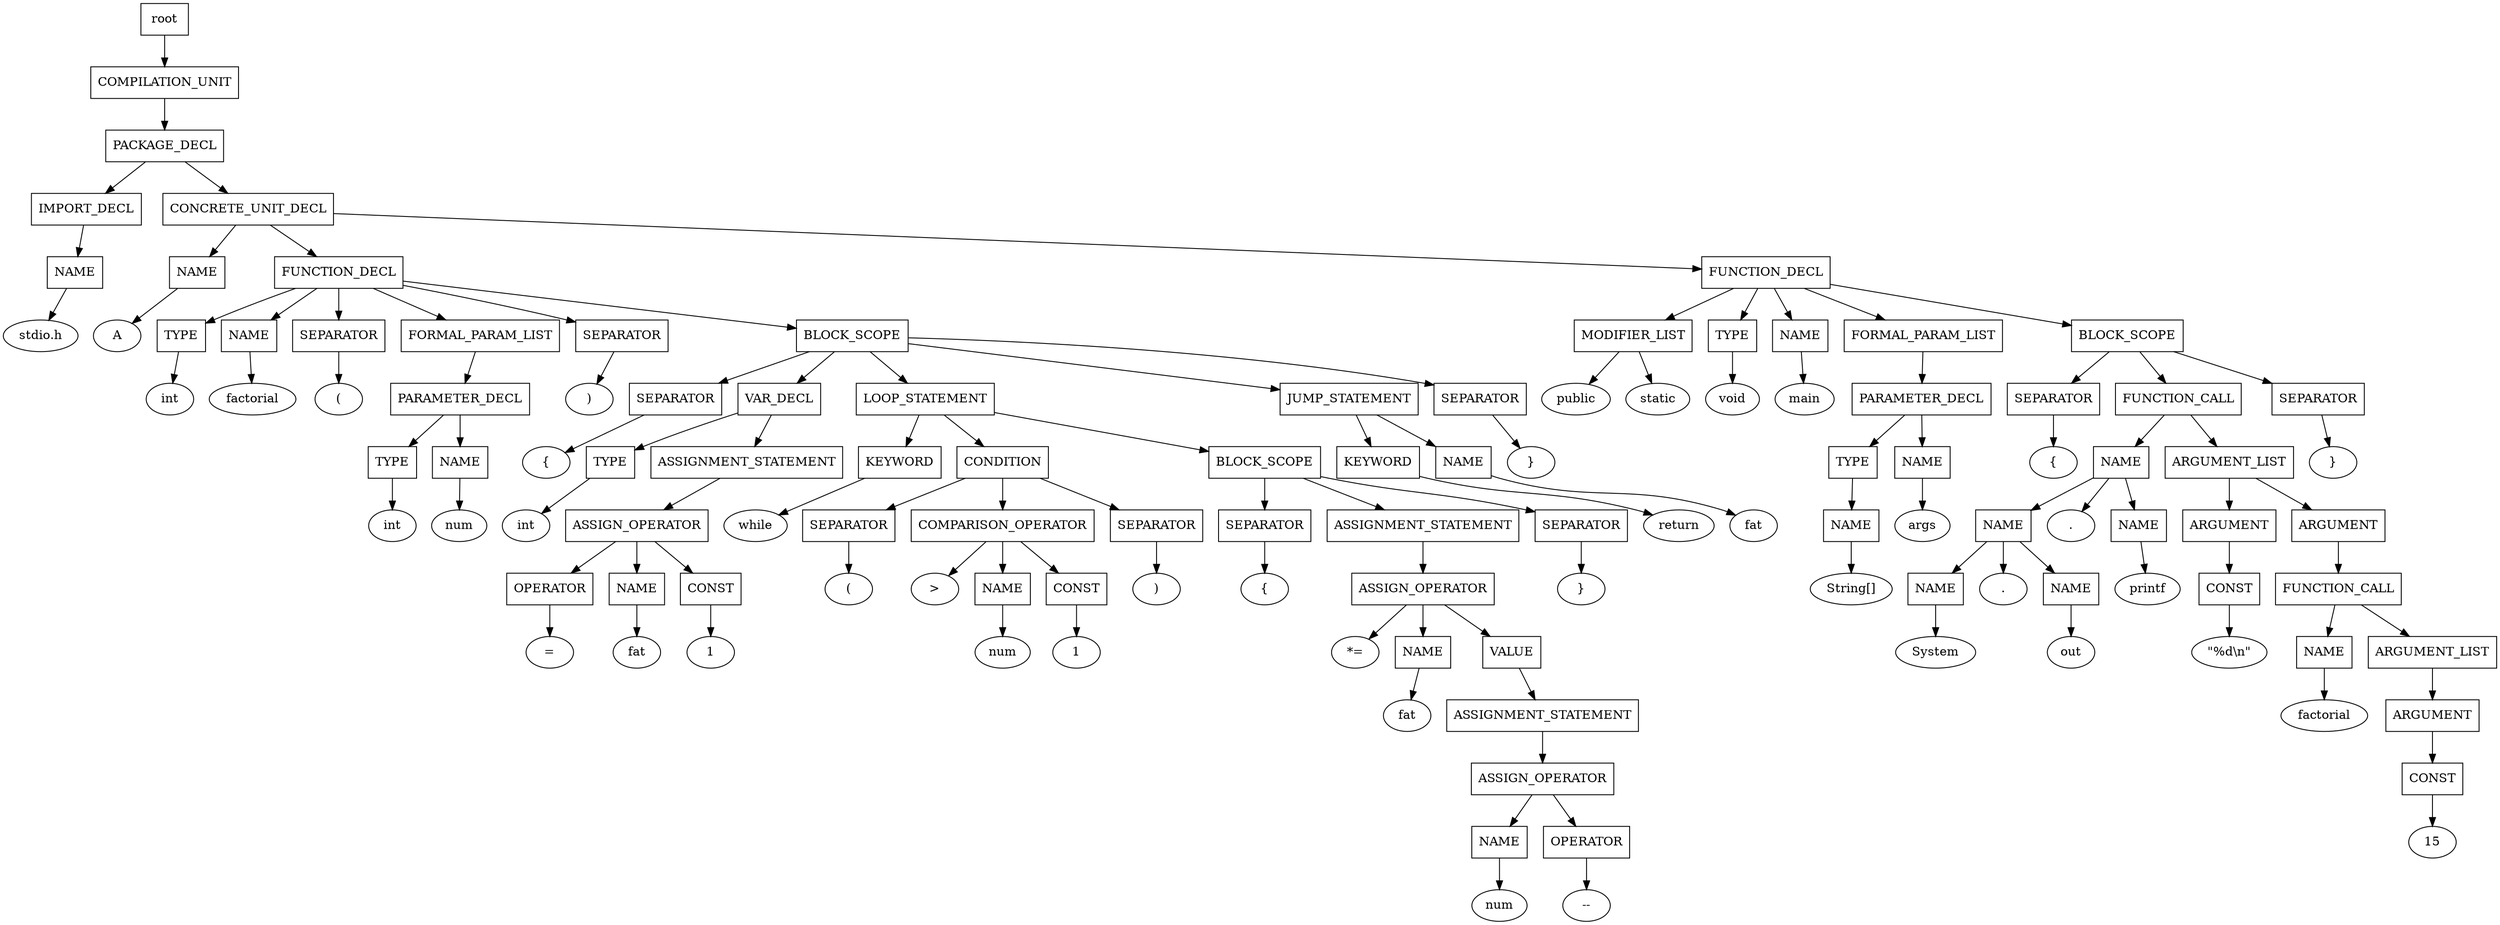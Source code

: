 digraph G {
	splines="TRUE";
	n_0 [label="root", shape="rectangle"]
	n_0 -> n_1
	n_1 [label="COMPILATION_UNIT", shape="rectangle"]
	n_1 -> n_2
	n_2 [label="PACKAGE_DECL", shape="rectangle"]
	n_2 -> n_3
	n_3 [label="IMPORT_DECL", shape="rectangle"]
	n_3 -> n_5
	n_5 [label="NAME", shape="rectangle"]
	n_5 -> n_9
	n_9 [label="stdio.h", shape="ellipse"]
	n_2 -> n_4
	n_4 [label="CONCRETE_UNIT_DECL", shape="rectangle"]
	n_4 -> n_6
	n_6 [label="NAME", shape="rectangle"]
	n_6 -> n_10
	n_10 [label="A", shape="ellipse"]
	n_4 -> n_7
	n_7 [label="FUNCTION_DECL", shape="rectangle"]
	n_7 -> n_11
	n_11 [label="TYPE", shape="rectangle"]
	n_11 -> n_22
	n_22 [label="int", shape="ellipse"]
	n_7 -> n_12
	n_12 [label="NAME", shape="rectangle"]
	n_12 -> n_23
	n_23 [label="factorial", shape="ellipse"]
	n_7 -> n_13
	n_13 [label="SEPARATOR", shape="rectangle"]
	n_13 -> n_24
	n_24 [label="(", shape="ellipse"]
	n_7 -> n_14
	n_14 [label="FORMAL_PARAM_LIST", shape="rectangle"]
	n_14 -> n_25
	n_25 [label="PARAMETER_DECL", shape="rectangle"]
	n_25 -> n_40
	n_40 [label="TYPE", shape="rectangle"]
	n_40 -> n_57
	n_57 [label="int", shape="ellipse"]
	n_25 -> n_41
	n_41 [label="NAME", shape="rectangle"]
	n_41 -> n_58
	n_58 [label="num", shape="ellipse"]
	n_7 -> n_15
	n_15 [label="SEPARATOR", shape="rectangle"]
	n_15 -> n_26
	n_26 [label=")", shape="ellipse"]
	n_7 -> n_16
	n_16 [label="BLOCK_SCOPE", shape="rectangle"]
	n_16 -> n_27
	n_27 [label="SEPARATOR", shape="rectangle"]
	n_27 -> n_42
	n_42 [label="{", shape="ellipse"]
	n_16 -> n_28
	n_28 [label="VAR_DECL", shape="rectangle"]
	n_28 -> n_43
	n_43 [label="TYPE", shape="rectangle"]
	n_43 -> n_59
	n_59 [label="int", shape="ellipse"]
	n_28 -> n_44
	n_44 [label="ASSIGNMENT_STATEMENT", shape="rectangle"]
	n_44 -> n_60
	n_60 [label="ASSIGN_OPERATOR", shape="rectangle"]
	n_60 -> n_77
	n_77 [label="OPERATOR", shape="rectangle"]
	n_77 -> n_95
	n_95 [label="=", shape="ellipse"]
	n_60 -> n_78
	n_78 [label="NAME", shape="rectangle"]
	n_78 -> n_96
	n_96 [label="fat", shape="ellipse"]
	n_60 -> n_79
	n_79 [label="CONST", shape="rectangle"]
	n_79 -> n_97
	n_97 [label="1", shape="ellipse"]
	n_16 -> n_29
	n_29 [label="LOOP_STATEMENT", shape="rectangle"]
	n_29 -> n_45
	n_45 [label="KEYWORD", shape="rectangle"]
	n_45 -> n_61
	n_61 [label="while", shape="ellipse"]
	n_29 -> n_46
	n_46 [label="CONDITION", shape="rectangle"]
	n_46 -> n_62
	n_62 [label="SEPARATOR", shape="rectangle"]
	n_62 -> n_80
	n_80 [label="(", shape="ellipse"]
	n_46 -> n_63
	n_63 [label="COMPARISON_OPERATOR", shape="rectangle"]
	n_63 -> n_81
	n_81 [label=">", shape="ellipse"]
	n_63 -> n_82
	n_82 [label="NAME", shape="rectangle"]
	n_82 -> n_98
	n_98 [label="num", shape="ellipse"]
	n_63 -> n_83
	n_83 [label="CONST", shape="rectangle"]
	n_83 -> n_99
	n_99 [label="1", shape="ellipse"]
	n_46 -> n_64
	n_64 [label="SEPARATOR", shape="rectangle"]
	n_64 -> n_84
	n_84 [label=")", shape="ellipse"]
	n_29 -> n_47
	n_47 [label="BLOCK_SCOPE", shape="rectangle"]
	n_47 -> n_65
	n_65 [label="SEPARATOR", shape="rectangle"]
	n_65 -> n_85
	n_85 [label="{", shape="ellipse"]
	n_47 -> n_66
	n_66 [label="ASSIGNMENT_STATEMENT", shape="rectangle"]
	n_66 -> n_86
	n_86 [label="ASSIGN_OPERATOR", shape="rectangle"]
	n_86 -> n_100
	n_100 [label="*=", shape="ellipse"]
	n_86 -> n_101
	n_101 [label="NAME", shape="rectangle"]
	n_101 -> n_108
	n_108 [label="fat", shape="ellipse"]
	n_86 -> n_102
	n_102 [label="VALUE", shape="rectangle"]
	n_102 -> n_109
	n_109 [label="ASSIGNMENT_STATEMENT", shape="rectangle"]
	n_109 -> n_112
	n_112 [label="ASSIGN_OPERATOR", shape="rectangle"]
	n_112 -> n_114
	n_114 [label="NAME", shape="rectangle"]
	n_114 -> n_117
	n_117 [label="num", shape="ellipse"]
	n_112 -> n_115
	n_115 [label="OPERATOR", shape="rectangle"]
	n_115 -> n_118
	n_118 [label="--", shape="ellipse"]
	n_47 -> n_67
	n_67 [label="SEPARATOR", shape="rectangle"]
	n_67 -> n_87
	n_87 [label="}", shape="ellipse"]
	n_16 -> n_30
	n_30 [label="JUMP_STATEMENT", shape="rectangle"]
	n_30 -> n_48
	n_48 [label="KEYWORD", shape="rectangle"]
	n_48 -> n_68
	n_68 [label="return", shape="ellipse"]
	n_30 -> n_49
	n_49 [label="NAME", shape="rectangle"]
	n_49 -> n_69
	n_69 [label="fat", shape="ellipse"]
	n_16 -> n_31
	n_31 [label="SEPARATOR", shape="rectangle"]
	n_31 -> n_50
	n_50 [label="}", shape="ellipse"]
	n_4 -> n_8
	n_8 [label="FUNCTION_DECL", shape="rectangle"]
	n_8 -> n_17
	n_17 [label="MODIFIER_LIST", shape="rectangle"]
	n_17 -> n_32
	n_32 [label="public", shape="ellipse"]
	n_17 -> n_33
	n_33 [label="static", shape="ellipse"]
	n_8 -> n_18
	n_18 [label="TYPE", shape="rectangle"]
	n_18 -> n_34
	n_34 [label="void", shape="ellipse"]
	n_8 -> n_19
	n_19 [label="NAME", shape="rectangle"]
	n_19 -> n_35
	n_35 [label="main", shape="ellipse"]
	n_8 -> n_20
	n_20 [label="FORMAL_PARAM_LIST", shape="rectangle"]
	n_20 -> n_36
	n_36 [label="PARAMETER_DECL", shape="rectangle"]
	n_36 -> n_51
	n_51 [label="TYPE", shape="rectangle"]
	n_51 -> n_70
	n_70 [label="NAME", shape="rectangle"]
	n_70 -> n_88
	n_88 [label="String[]", shape="ellipse"]
	n_36 -> n_52
	n_52 [label="NAME", shape="rectangle"]
	n_52 -> n_71
	n_71 [label="args", shape="ellipse"]
	n_8 -> n_21
	n_21 [label="BLOCK_SCOPE", shape="rectangle"]
	n_21 -> n_37
	n_37 [label="SEPARATOR", shape="rectangle"]
	n_37 -> n_53
	n_53 [label="{", shape="ellipse"]
	n_21 -> n_38
	n_38 [label="FUNCTION_CALL", shape="rectangle"]
	n_38 -> n_54
	n_54 [label="NAME", shape="rectangle"]
	n_54 -> n_72
	n_72 [label="NAME", shape="rectangle"]
	n_72 -> n_89
	n_89 [label="NAME", shape="rectangle"]
	n_89 -> n_103
	n_103 [label="System", shape="ellipse"]
	n_72 -> n_90
	n_90 [label=".", shape="ellipse"]
	n_72 -> n_91
	n_91 [label="NAME", shape="rectangle"]
	n_91 -> n_104
	n_104 [label="out", shape="ellipse"]
	n_54 -> n_73
	n_73 [label=".", shape="ellipse"]
	n_54 -> n_74
	n_74 [label="NAME", shape="rectangle"]
	n_74 -> n_92
	n_92 [label="printf", shape="ellipse"]
	n_38 -> n_55
	n_55 [label="ARGUMENT_LIST", shape="rectangle"]
	n_55 -> n_75
	n_75 [label="ARGUMENT", shape="rectangle"]
	n_75 -> n_93
	n_93 [label="CONST", shape="rectangle"]
	n_93 -> n_105
	n_105 [label="\"%d\\n\"", shape="ellipse"]
	n_55 -> n_76
	n_76 [label="ARGUMENT", shape="rectangle"]
	n_76 -> n_94
	n_94 [label="FUNCTION_CALL", shape="rectangle"]
	n_94 -> n_106
	n_106 [label="NAME", shape="rectangle"]
	n_106 -> n_110
	n_110 [label="factorial", shape="ellipse"]
	n_94 -> n_107
	n_107 [label="ARGUMENT_LIST", shape="rectangle"]
	n_107 -> n_111
	n_111 [label="ARGUMENT", shape="rectangle"]
	n_111 -> n_113
	n_113 [label="CONST", shape="rectangle"]
	n_113 -> n_116
	n_116 [label="15", shape="ellipse"]
	n_21 -> n_39
	n_39 [label="SEPARATOR", shape="rectangle"]
	n_39 -> n_56
	n_56 [label="}", shape="ellipse"]
}
